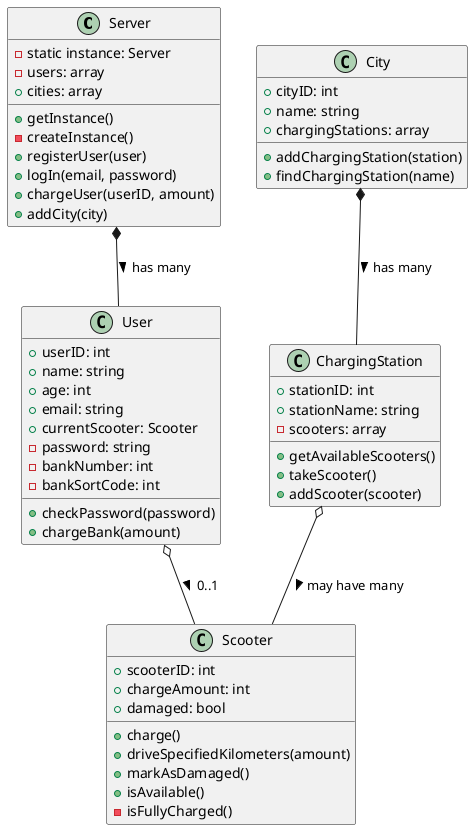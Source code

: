 @startuml
class Server {
    - static instance: Server
    - users: array
    + cities: array
    + getInstance()
    - createInstance()
    + registerUser(user)
    + logIn(email, password)
    + chargeUser(userID, amount)
    + addCity(city)
}

class User {
    + userID: int
    + name: string
    + age: int
    + email: string
    + currentScooter: Scooter
    - password: string
    - bankNumber: int
    - bankSortCode: int
    + checkPassword(password)
    + chargeBank(amount)
}

class Scooter {
    + scooterID: int
    + chargeAmount: int
    + damaged: bool
    + charge()
    + driveSpecifiedKilometers(amount)
    + markAsDamaged()
    + isAvailable()
    - isFullyCharged()
}

class ChargingStation {
    + stationID: int
    + stationName: string
    - scooters: array
    + getAvailableScooters()
    + takeScooter()
    + addScooter(scooter)
}

class City {
    + cityID: int
    + name: string
    + chargingStations: array
    + addChargingStation(station)
    + findChargingStation(name)
}

Server *-- User : has many >
City *-- ChargingStation : has many >
ChargingStation o-- Scooter : may have many >
User o-- Scooter : 0..1 >

@enduml